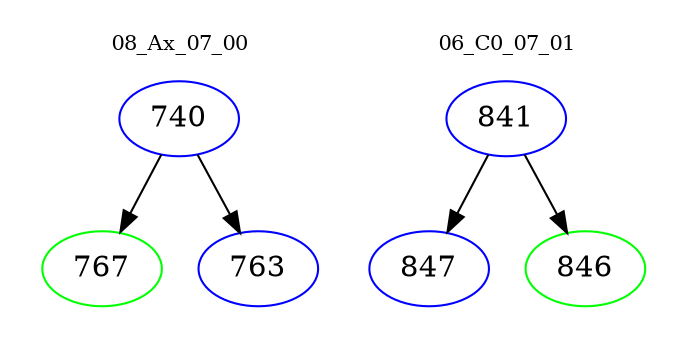digraph{
subgraph cluster_0 {
color = white
label = "08_Ax_07_00";
fontsize=10;
T0_740 [label="740", color="blue"]
T0_740 -> T0_767 [color="black"]
T0_767 [label="767", color="green"]
T0_740 -> T0_763 [color="black"]
T0_763 [label="763", color="blue"]
}
subgraph cluster_1 {
color = white
label = "06_C0_07_01";
fontsize=10;
T1_841 [label="841", color="blue"]
T1_841 -> T1_847 [color="black"]
T1_847 [label="847", color="blue"]
T1_841 -> T1_846 [color="black"]
T1_846 [label="846", color="green"]
}
}
